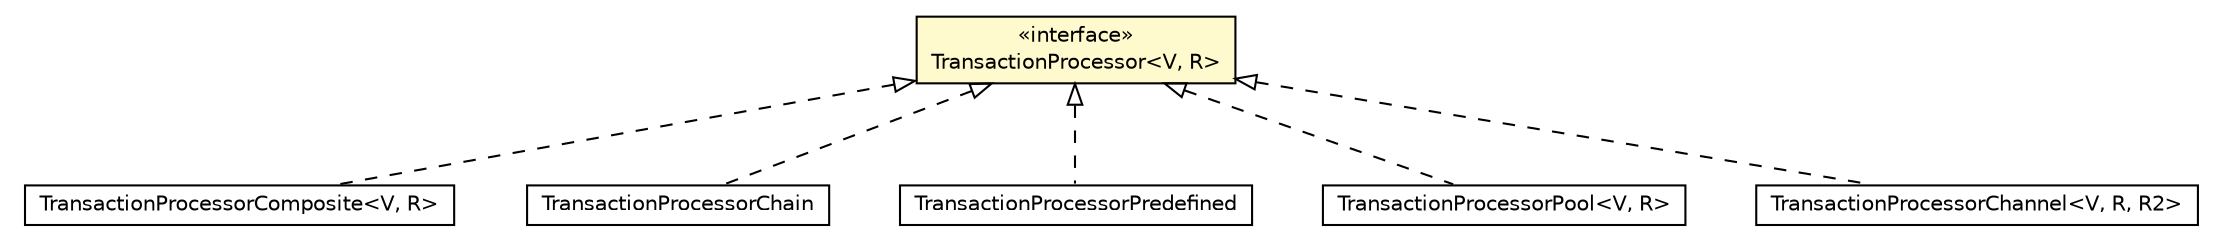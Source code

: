 #!/usr/local/bin/dot
#
# Class diagram 
# Generated by UMLGraph version 5.1 (http://www.umlgraph.org/)
#

digraph G {
	edge [fontname="Helvetica",fontsize=10,labelfontname="Helvetica",labelfontsize=10];
	node [fontname="Helvetica",fontsize=10,shape=plaintext];
	nodesep=0.25;
	ranksep=0.5;
	// org.androidtransfuse.processor.TransactionProcessorComposite<V, R>
	c94734 [label=<<table title="org.androidtransfuse.processor.TransactionProcessorComposite" border="0" cellborder="1" cellspacing="0" cellpadding="2" port="p" href="./TransactionProcessorComposite.html">
		<tr><td><table border="0" cellspacing="0" cellpadding="1">
<tr><td align="center" balign="center"> TransactionProcessorComposite&lt;V, R&gt; </td></tr>
		</table></td></tr>
		</table>>, fontname="Helvetica", fontcolor="black", fontsize=10.0];
	// org.androidtransfuse.processor.TransactionProcessorChain
	c94737 [label=<<table title="org.androidtransfuse.processor.TransactionProcessorChain" border="0" cellborder="1" cellspacing="0" cellpadding="2" port="p" href="./TransactionProcessorChain.html">
		<tr><td><table border="0" cellspacing="0" cellpadding="1">
<tr><td align="center" balign="center"> TransactionProcessorChain </td></tr>
		</table></td></tr>
		</table>>, fontname="Helvetica", fontcolor="black", fontsize=10.0];
	// org.androidtransfuse.processor.TransactionProcessor<V, R>
	c94754 [label=<<table title="org.androidtransfuse.processor.TransactionProcessor" border="0" cellborder="1" cellspacing="0" cellpadding="2" port="p" bgcolor="lemonChiffon" href="./TransactionProcessor.html">
		<tr><td><table border="0" cellspacing="0" cellpadding="1">
<tr><td align="center" balign="center"> &#171;interface&#187; </td></tr>
<tr><td align="center" balign="center"> TransactionProcessor&lt;V, R&gt; </td></tr>
		</table></td></tr>
		</table>>, fontname="Helvetica", fontcolor="black", fontsize=10.0];
	// org.androidtransfuse.processor.TransactionProcessorPredefined
	c94764 [label=<<table title="org.androidtransfuse.processor.TransactionProcessorPredefined" border="0" cellborder="1" cellspacing="0" cellpadding="2" port="p" href="./TransactionProcessorPredefined.html">
		<tr><td><table border="0" cellspacing="0" cellpadding="1">
<tr><td align="center" balign="center"> TransactionProcessorPredefined </td></tr>
		</table></td></tr>
		</table>>, fontname="Helvetica", fontcolor="black", fontsize=10.0];
	// org.androidtransfuse.processor.TransactionProcessorPool<V, R>
	c94768 [label=<<table title="org.androidtransfuse.processor.TransactionProcessorPool" border="0" cellborder="1" cellspacing="0" cellpadding="2" port="p" href="./TransactionProcessorPool.html">
		<tr><td><table border="0" cellspacing="0" cellpadding="1">
<tr><td align="center" balign="center"> TransactionProcessorPool&lt;V, R&gt; </td></tr>
		</table></td></tr>
		</table>>, fontname="Helvetica", fontcolor="black", fontsize=10.0];
	// org.androidtransfuse.processor.TransactionProcessorChannel<V, R, R2>
	c94772 [label=<<table title="org.androidtransfuse.processor.TransactionProcessorChannel" border="0" cellborder="1" cellspacing="0" cellpadding="2" port="p" href="./TransactionProcessorChannel.html">
		<tr><td><table border="0" cellspacing="0" cellpadding="1">
<tr><td align="center" balign="center"> TransactionProcessorChannel&lt;V, R, R2&gt; </td></tr>
		</table></td></tr>
		</table>>, fontname="Helvetica", fontcolor="black", fontsize=10.0];
	//org.androidtransfuse.processor.TransactionProcessorComposite<V, R> implements org.androidtransfuse.processor.TransactionProcessor<V, R>
	c94754:p -> c94734:p [dir=back,arrowtail=empty,style=dashed];
	//org.androidtransfuse.processor.TransactionProcessorChain implements org.androidtransfuse.processor.TransactionProcessor<V, R>
	c94754:p -> c94737:p [dir=back,arrowtail=empty,style=dashed];
	//org.androidtransfuse.processor.TransactionProcessorPredefined implements org.androidtransfuse.processor.TransactionProcessor<V, R>
	c94754:p -> c94764:p [dir=back,arrowtail=empty,style=dashed];
	//org.androidtransfuse.processor.TransactionProcessorPool<V, R> implements org.androidtransfuse.processor.TransactionProcessor<V, R>
	c94754:p -> c94768:p [dir=back,arrowtail=empty,style=dashed];
	//org.androidtransfuse.processor.TransactionProcessorChannel<V, R, R2> implements org.androidtransfuse.processor.TransactionProcessor<V, R>
	c94754:p -> c94772:p [dir=back,arrowtail=empty,style=dashed];
}

